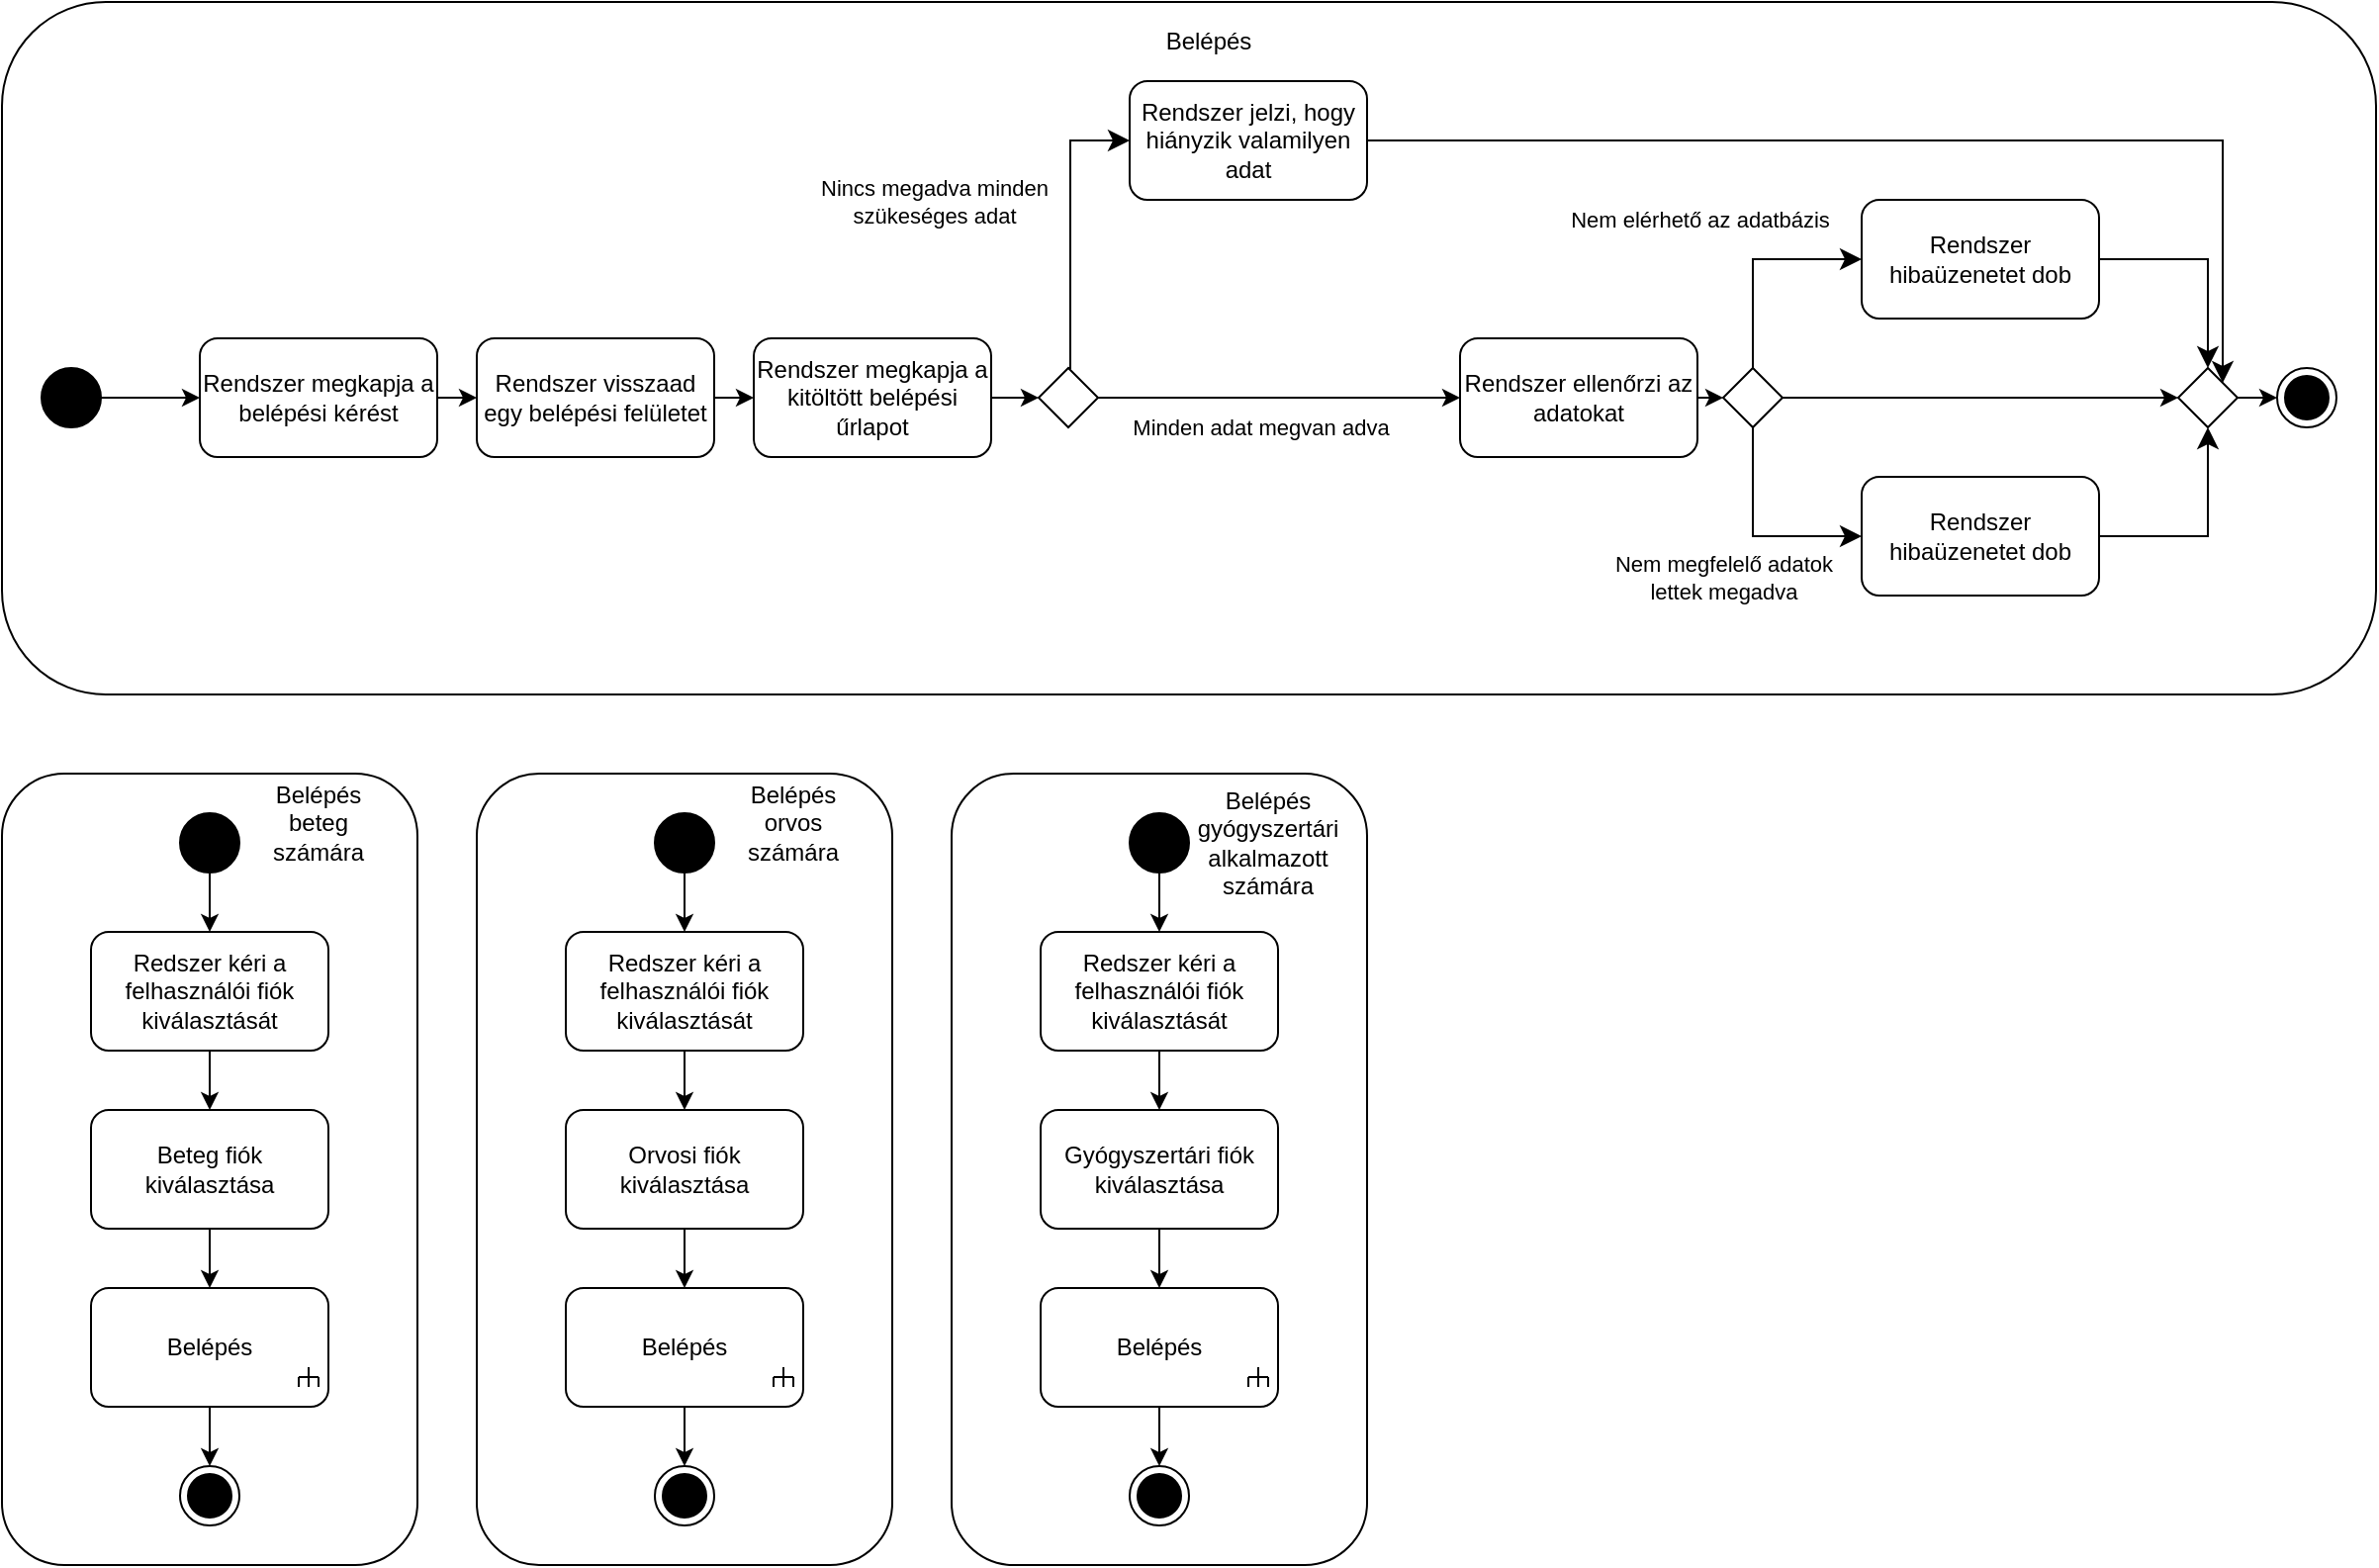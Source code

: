 <mxfile version="21.8.2" type="github">
  <diagram name="1 oldal" id="A5lsXJry7dlUo_Qo3VN9">
    <mxGraphModel dx="712" dy="790" grid="1" gridSize="10" guides="1" tooltips="1" connect="1" arrows="1" fold="1" page="1" pageScale="1" pageWidth="1654" pageHeight="2336" math="0" shadow="0">
      <root>
        <mxCell id="0" />
        <mxCell id="1" parent="0" />
        <mxCell id="WHd49a4zWyqVJ8gv68w5-19" value="" style="rounded=1;whiteSpace=wrap;html=1;" vertex="1" parent="1">
          <mxGeometry x="30" y="420" width="210" height="400" as="geometry" />
        </mxCell>
        <mxCell id="PKvca1slZynbOJYqbTlJ-1" value="" style="rounded=1;whiteSpace=wrap;html=1;" parent="1" vertex="1">
          <mxGeometry x="30" y="30" width="1200" height="350" as="geometry" />
        </mxCell>
        <mxCell id="PKvca1slZynbOJYqbTlJ-4" value="Belépés" style="text;html=1;strokeColor=none;fillColor=none;align=center;verticalAlign=middle;whiteSpace=wrap;rounded=0;" parent="1" vertex="1">
          <mxGeometry x="590" y="30" width="100" height="40" as="geometry" />
        </mxCell>
        <mxCell id="PKvca1slZynbOJYqbTlJ-5" value="" style="ellipse;fillColor=strokeColor;html=1;" parent="1" vertex="1">
          <mxGeometry x="50" y="215" width="30" height="30" as="geometry" />
        </mxCell>
        <mxCell id="PKvca1slZynbOJYqbTlJ-6" value="" style="endArrow=classic;html=1;rounded=0;exitX=1;exitY=0.5;exitDx=0;exitDy=0;entryX=0;entryY=0.5;entryDx=0;entryDy=0;" parent="1" source="PKvca1slZynbOJYqbTlJ-5" target="PKvca1slZynbOJYqbTlJ-7" edge="1">
          <mxGeometry width="50" height="50" relative="1" as="geometry">
            <mxPoint x="300" y="390" as="sourcePoint" />
            <mxPoint x="230" y="360" as="targetPoint" />
          </mxGeometry>
        </mxCell>
        <mxCell id="PKvca1slZynbOJYqbTlJ-7" value="Rendszer megkapja a belépési kérést" style="rounded=1;whiteSpace=wrap;html=1;" parent="1" vertex="1">
          <mxGeometry x="130" y="200" width="120" height="60" as="geometry" />
        </mxCell>
        <mxCell id="PKvca1slZynbOJYqbTlJ-8" value="Rendszer visszaad egy belépési felületet" style="rounded=1;whiteSpace=wrap;html=1;" parent="1" vertex="1">
          <mxGeometry x="270" y="200" width="120" height="60" as="geometry" />
        </mxCell>
        <mxCell id="PKvca1slZynbOJYqbTlJ-9" value="" style="endArrow=classic;html=1;rounded=0;exitX=1;exitY=0.5;exitDx=0;exitDy=0;entryX=0;entryY=0.5;entryDx=0;entryDy=0;" parent="1" source="PKvca1slZynbOJYqbTlJ-7" target="PKvca1slZynbOJYqbTlJ-8" edge="1">
          <mxGeometry width="50" height="50" relative="1" as="geometry">
            <mxPoint x="100" y="240" as="sourcePoint" />
            <mxPoint x="160" y="240" as="targetPoint" />
          </mxGeometry>
        </mxCell>
        <mxCell id="PKvca1slZynbOJYqbTlJ-10" value="Rendszer megkapja a kitöltött belépési űrlapot" style="rounded=1;whiteSpace=wrap;html=1;" parent="1" vertex="1">
          <mxGeometry x="410" y="200" width="120" height="60" as="geometry" />
        </mxCell>
        <mxCell id="PKvca1slZynbOJYqbTlJ-11" value="" style="endArrow=classic;html=1;rounded=0;exitX=1;exitY=0.5;exitDx=0;exitDy=0;entryX=0;entryY=0.5;entryDx=0;entryDy=0;" parent="1" source="PKvca1slZynbOJYqbTlJ-8" target="PKvca1slZynbOJYqbTlJ-10" edge="1">
          <mxGeometry width="50" height="50" relative="1" as="geometry">
            <mxPoint x="440" y="390" as="sourcePoint" />
            <mxPoint x="490" y="340" as="targetPoint" />
          </mxGeometry>
        </mxCell>
        <mxCell id="PKvca1slZynbOJYqbTlJ-12" value="Rendszer ellenőrzi az adatokat" style="rounded=1;whiteSpace=wrap;html=1;" parent="1" vertex="1">
          <mxGeometry x="767" y="200" width="120" height="60" as="geometry" />
        </mxCell>
        <mxCell id="PKvca1slZynbOJYqbTlJ-14" value="" style="ellipse;html=1;shape=endState;fillColor=strokeColor;" parent="1" vertex="1">
          <mxGeometry x="1180" y="215" width="30" height="30" as="geometry" />
        </mxCell>
        <mxCell id="KR95v1TRmi0__CUm9b0t-2" value="" style="rhombus;whiteSpace=wrap;html=1;" parent="1" vertex="1">
          <mxGeometry x="900" y="215" width="30" height="30" as="geometry" />
        </mxCell>
        <mxCell id="KR95v1TRmi0__CUm9b0t-4" value="Rendszer hibaüzenetet dob" style="rounded=1;whiteSpace=wrap;html=1;" parent="1" vertex="1">
          <mxGeometry x="970" y="130" width="120" height="60" as="geometry" />
        </mxCell>
        <mxCell id="KR95v1TRmi0__CUm9b0t-5" value="Rendszer hibaüzenetet dob" style="rounded=1;whiteSpace=wrap;html=1;" parent="1" vertex="1">
          <mxGeometry x="970" y="270" width="120" height="60" as="geometry" />
        </mxCell>
        <mxCell id="KR95v1TRmi0__CUm9b0t-6" value="" style="edgeStyle=segmentEdgeStyle;endArrow=classic;html=1;curved=0;rounded=0;endSize=8;startSize=8;exitX=0.5;exitY=0;exitDx=0;exitDy=0;entryX=0;entryY=0.5;entryDx=0;entryDy=0;" parent="1" source="KR95v1TRmi0__CUm9b0t-2" target="KR95v1TRmi0__CUm9b0t-4" edge="1">
          <mxGeometry width="50" height="50" relative="1" as="geometry">
            <mxPoint x="800" y="530" as="sourcePoint" />
            <mxPoint x="850" y="480" as="targetPoint" />
            <Array as="points">
              <mxPoint x="915" y="160" />
            </Array>
          </mxGeometry>
        </mxCell>
        <mxCell id="KR95v1TRmi0__CUm9b0t-31" value="Nem elérhető az adatbázis" style="edgeLabel;html=1;align=center;verticalAlign=middle;resizable=0;points=[];" parent="KR95v1TRmi0__CUm9b0t-6" vertex="1" connectable="0">
          <mxGeometry x="0.097" y="-3" relative="1" as="geometry">
            <mxPoint x="-33" y="-23" as="offset" />
          </mxGeometry>
        </mxCell>
        <mxCell id="KR95v1TRmi0__CUm9b0t-7" value="" style="edgeStyle=segmentEdgeStyle;endArrow=classic;html=1;curved=0;rounded=0;endSize=8;startSize=8;exitX=0.5;exitY=1;exitDx=0;exitDy=0;entryX=0;entryY=0.5;entryDx=0;entryDy=0;" parent="1" source="KR95v1TRmi0__CUm9b0t-2" target="KR95v1TRmi0__CUm9b0t-5" edge="1">
          <mxGeometry width="50" height="50" relative="1" as="geometry">
            <mxPoint x="875" y="385" as="sourcePoint" />
            <mxPoint x="930" y="330" as="targetPoint" />
            <Array as="points">
              <mxPoint x="915" y="300" />
            </Array>
          </mxGeometry>
        </mxCell>
        <mxCell id="KR95v1TRmi0__CUm9b0t-32" value="Nem megfelelő adatok&lt;br&gt;lettek megadva" style="edgeLabel;html=1;align=center;verticalAlign=middle;resizable=0;points=[];" parent="KR95v1TRmi0__CUm9b0t-7" vertex="1" connectable="0">
          <mxGeometry x="-0.357" y="4" relative="1" as="geometry">
            <mxPoint x="-19" y="40" as="offset" />
          </mxGeometry>
        </mxCell>
        <mxCell id="KR95v1TRmi0__CUm9b0t-8" value="" style="edgeStyle=segmentEdgeStyle;endArrow=classic;html=1;curved=0;rounded=0;endSize=8;startSize=8;exitX=1;exitY=0.5;exitDx=0;exitDy=0;entryX=0.5;entryY=0;entryDx=0;entryDy=0;" parent="1" source="KR95v1TRmi0__CUm9b0t-4" target="KR95v1TRmi0__CUm9b0t-9" edge="1">
          <mxGeometry width="50" height="50" relative="1" as="geometry">
            <mxPoint x="850" y="530" as="sourcePoint" />
            <mxPoint x="900" y="480" as="targetPoint" />
          </mxGeometry>
        </mxCell>
        <mxCell id="KR95v1TRmi0__CUm9b0t-9" value="" style="rhombus;whiteSpace=wrap;html=1;" parent="1" vertex="1">
          <mxGeometry x="1130" y="215" width="30" height="30" as="geometry" />
        </mxCell>
        <mxCell id="KR95v1TRmi0__CUm9b0t-13" value="" style="edgeStyle=segmentEdgeStyle;endArrow=classic;html=1;curved=0;rounded=0;endSize=8;startSize=8;exitX=1;exitY=0.5;exitDx=0;exitDy=0;entryX=0.5;entryY=1;entryDx=0;entryDy=0;" parent="1" source="KR95v1TRmi0__CUm9b0t-5" target="KR95v1TRmi0__CUm9b0t-9" edge="1">
          <mxGeometry width="50" height="50" relative="1" as="geometry">
            <mxPoint x="980" y="530" as="sourcePoint" />
            <mxPoint x="1030" y="480" as="targetPoint" />
          </mxGeometry>
        </mxCell>
        <mxCell id="KR95v1TRmi0__CUm9b0t-16" value="" style="rhombus;whiteSpace=wrap;html=1;" parent="1" vertex="1">
          <mxGeometry x="554" y="215" width="30" height="30" as="geometry" />
        </mxCell>
        <mxCell id="KR95v1TRmi0__CUm9b0t-17" value="" style="endArrow=classic;html=1;rounded=0;exitX=1;exitY=0.5;exitDx=0;exitDy=0;entryX=0;entryY=0.5;entryDx=0;entryDy=0;" parent="1" source="PKvca1slZynbOJYqbTlJ-10" target="KR95v1TRmi0__CUm9b0t-16" edge="1">
          <mxGeometry width="50" height="50" relative="1" as="geometry">
            <mxPoint x="680" y="530" as="sourcePoint" />
            <mxPoint x="730" y="480" as="targetPoint" />
          </mxGeometry>
        </mxCell>
        <mxCell id="KR95v1TRmi0__CUm9b0t-18" value="Rendszer jelzi, hogy hiányzik valamilyen adat" style="rounded=1;whiteSpace=wrap;html=1;" parent="1" vertex="1">
          <mxGeometry x="600" y="70" width="120" height="60" as="geometry" />
        </mxCell>
        <mxCell id="KR95v1TRmi0__CUm9b0t-20" value="" style="edgeStyle=segmentEdgeStyle;endArrow=classic;html=1;curved=0;rounded=0;endSize=8;startSize=8;exitX=0.5;exitY=0;exitDx=0;exitDy=0;entryX=0;entryY=0.5;entryDx=0;entryDy=0;" parent="1" source="KR95v1TRmi0__CUm9b0t-16" target="KR95v1TRmi0__CUm9b0t-18" edge="1">
          <mxGeometry width="50" height="50" relative="1" as="geometry">
            <mxPoint x="555" y="435" as="sourcePoint" />
            <mxPoint x="610" y="380" as="targetPoint" />
            <Array as="points">
              <mxPoint x="570" y="215" />
              <mxPoint x="570" y="100" />
            </Array>
          </mxGeometry>
        </mxCell>
        <mxCell id="KR95v1TRmi0__CUm9b0t-23" value="Nincs megadva minden&lt;br&gt;szükeséges adat" style="edgeLabel;html=1;align=center;verticalAlign=middle;resizable=0;points=[];" parent="KR95v1TRmi0__CUm9b0t-20" vertex="1" connectable="0">
          <mxGeometry x="-0.293" y="-4" relative="1" as="geometry">
            <mxPoint x="-73" y="-34" as="offset" />
          </mxGeometry>
        </mxCell>
        <mxCell id="KR95v1TRmi0__CUm9b0t-21" value="" style="edgeStyle=segmentEdgeStyle;endArrow=classic;html=1;curved=0;rounded=0;endSize=8;startSize=8;exitX=1;exitY=0.5;exitDx=0;exitDy=0;entryX=1;entryY=0;entryDx=0;entryDy=0;" parent="1" source="KR95v1TRmi0__CUm9b0t-18" target="KR95v1TRmi0__CUm9b0t-9" edge="1">
          <mxGeometry width="50" height="50" relative="1" as="geometry">
            <mxPoint x="579" y="225" as="sourcePoint" />
            <mxPoint x="610" y="180" as="targetPoint" />
            <Array as="points">
              <mxPoint x="720" y="100" />
              <mxPoint x="1153" y="100" />
            </Array>
          </mxGeometry>
        </mxCell>
        <mxCell id="KR95v1TRmi0__CUm9b0t-24" value="" style="endArrow=classic;html=1;rounded=0;exitX=1;exitY=0.5;exitDx=0;exitDy=0;entryX=0;entryY=0.5;entryDx=0;entryDy=0;" parent="1" source="KR95v1TRmi0__CUm9b0t-16" target="PKvca1slZynbOJYqbTlJ-12" edge="1">
          <mxGeometry width="50" height="50" relative="1" as="geometry">
            <mxPoint x="680" y="530" as="sourcePoint" />
            <mxPoint x="720" y="230" as="targetPoint" />
          </mxGeometry>
        </mxCell>
        <mxCell id="KR95v1TRmi0__CUm9b0t-25" value="Minden adat megvan adva" style="edgeLabel;html=1;align=center;verticalAlign=middle;resizable=0;points=[];" parent="KR95v1TRmi0__CUm9b0t-24" vertex="1" connectable="0">
          <mxGeometry x="-0.329" relative="1" as="geometry">
            <mxPoint x="20" y="15" as="offset" />
          </mxGeometry>
        </mxCell>
        <mxCell id="KR95v1TRmi0__CUm9b0t-28" value="" style="endArrow=classic;html=1;rounded=0;exitX=1;exitY=0.5;exitDx=0;exitDy=0;entryX=0;entryY=0.5;entryDx=0;entryDy=0;" parent="1" source="KR95v1TRmi0__CUm9b0t-9" target="PKvca1slZynbOJYqbTlJ-14" edge="1">
          <mxGeometry width="50" height="50" relative="1" as="geometry">
            <mxPoint x="680" y="530" as="sourcePoint" />
            <mxPoint x="730" y="480" as="targetPoint" />
          </mxGeometry>
        </mxCell>
        <mxCell id="KR95v1TRmi0__CUm9b0t-29" value="" style="endArrow=classic;html=1;rounded=0;exitX=1;exitY=0.5;exitDx=0;exitDy=0;entryX=0;entryY=0.5;entryDx=0;entryDy=0;" parent="1" source="PKvca1slZynbOJYqbTlJ-12" target="KR95v1TRmi0__CUm9b0t-2" edge="1">
          <mxGeometry width="50" height="50" relative="1" as="geometry">
            <mxPoint x="680" y="530" as="sourcePoint" />
            <mxPoint x="730" y="480" as="targetPoint" />
          </mxGeometry>
        </mxCell>
        <mxCell id="KR95v1TRmi0__CUm9b0t-30" value="" style="endArrow=classic;html=1;rounded=0;exitX=1;exitY=0.5;exitDx=0;exitDy=0;entryX=0;entryY=0.5;entryDx=0;entryDy=0;" parent="1" source="KR95v1TRmi0__CUm9b0t-2" target="KR95v1TRmi0__CUm9b0t-9" edge="1">
          <mxGeometry width="50" height="50" relative="1" as="geometry">
            <mxPoint x="680" y="530" as="sourcePoint" />
            <mxPoint x="730" y="480" as="targetPoint" />
          </mxGeometry>
        </mxCell>
        <mxCell id="WHd49a4zWyqVJ8gv68w5-1" value="" style="ellipse;fillColor=strokeColor;html=1;" vertex="1" parent="1">
          <mxGeometry x="120" y="440" width="30" height="30" as="geometry" />
        </mxCell>
        <mxCell id="WHd49a4zWyqVJ8gv68w5-9" value="Redszer kéri a felhasználói fiók kiválasztását" style="rounded=1;whiteSpace=wrap;html=1;" vertex="1" parent="1">
          <mxGeometry x="75" y="500" width="120" height="60" as="geometry" />
        </mxCell>
        <mxCell id="WHd49a4zWyqVJ8gv68w5-10" value="" style="endArrow=classic;html=1;rounded=0;exitX=0.5;exitY=1;exitDx=0;exitDy=0;entryX=0.5;entryY=0;entryDx=0;entryDy=0;" edge="1" parent="1" source="WHd49a4zWyqVJ8gv68w5-1" target="WHd49a4zWyqVJ8gv68w5-9">
          <mxGeometry width="50" height="50" relative="1" as="geometry">
            <mxPoint x="180" y="490" as="sourcePoint" />
            <mxPoint x="230" y="440" as="targetPoint" />
          </mxGeometry>
        </mxCell>
        <mxCell id="WHd49a4zWyqVJ8gv68w5-13" value="Beteg fiók kiválasztása" style="rounded=1;whiteSpace=wrap;html=1;" vertex="1" parent="1">
          <mxGeometry x="75" y="590" width="120" height="60" as="geometry" />
        </mxCell>
        <mxCell id="WHd49a4zWyqVJ8gv68w5-14" value="" style="group" vertex="1" connectable="0" parent="1">
          <mxGeometry x="75" y="680" width="120" height="60" as="geometry" />
        </mxCell>
        <mxCell id="WHd49a4zWyqVJ8gv68w5-12" value="Belépés" style="rounded=1;whiteSpace=wrap;html=1;" vertex="1" parent="WHd49a4zWyqVJ8gv68w5-14">
          <mxGeometry width="120" height="60" as="geometry" />
        </mxCell>
        <mxCell id="WHd49a4zWyqVJ8gv68w5-8" value="" style="group" vertex="1" connectable="0" parent="WHd49a4zWyqVJ8gv68w5-14">
          <mxGeometry x="105" y="40" width="10" height="10" as="geometry" />
        </mxCell>
        <mxCell id="WHd49a4zWyqVJ8gv68w5-2" value="" style="endArrow=none;html=1;rounded=0;" edge="1" parent="WHd49a4zWyqVJ8gv68w5-8">
          <mxGeometry width="50" height="50" relative="1" as="geometry">
            <mxPoint x="5" as="sourcePoint" />
            <mxPoint x="5" y="5" as="targetPoint" />
          </mxGeometry>
        </mxCell>
        <mxCell id="WHd49a4zWyqVJ8gv68w5-3" value="" style="endArrow=none;html=1;rounded=0;" edge="1" parent="WHd49a4zWyqVJ8gv68w5-8">
          <mxGeometry width="50" height="50" relative="1" as="geometry">
            <mxPoint x="5" y="5" as="sourcePoint" />
            <mxPoint x="5" y="10" as="targetPoint" />
          </mxGeometry>
        </mxCell>
        <mxCell id="WHd49a4zWyqVJ8gv68w5-4" value="" style="endArrow=none;html=1;rounded=0;" edge="1" parent="WHd49a4zWyqVJ8gv68w5-8">
          <mxGeometry width="50" height="50" relative="1" as="geometry">
            <mxPoint x="5" y="5" as="sourcePoint" />
            <mxPoint y="5" as="targetPoint" />
          </mxGeometry>
        </mxCell>
        <mxCell id="WHd49a4zWyqVJ8gv68w5-5" value="" style="endArrow=none;html=1;rounded=0;" edge="1" parent="WHd49a4zWyqVJ8gv68w5-8">
          <mxGeometry width="50" height="50" relative="1" as="geometry">
            <mxPoint x="10" y="5" as="sourcePoint" />
            <mxPoint x="5" y="5" as="targetPoint" />
            <Array as="points" />
          </mxGeometry>
        </mxCell>
        <mxCell id="WHd49a4zWyqVJ8gv68w5-6" value="" style="endArrow=none;html=1;rounded=0;" edge="1" parent="WHd49a4zWyqVJ8gv68w5-8">
          <mxGeometry width="50" height="50" relative="1" as="geometry">
            <mxPoint y="5" as="sourcePoint" />
            <mxPoint y="10" as="targetPoint" />
          </mxGeometry>
        </mxCell>
        <mxCell id="WHd49a4zWyqVJ8gv68w5-7" value="" style="endArrow=none;html=1;rounded=0;" edge="1" parent="WHd49a4zWyqVJ8gv68w5-8">
          <mxGeometry width="50" height="50" relative="1" as="geometry">
            <mxPoint x="10" y="5" as="sourcePoint" />
            <mxPoint x="10" y="10" as="targetPoint" />
          </mxGeometry>
        </mxCell>
        <mxCell id="WHd49a4zWyqVJ8gv68w5-15" value="" style="endArrow=classic;html=1;rounded=0;exitX=0.5;exitY=1;exitDx=0;exitDy=0;entryX=0.5;entryY=0;entryDx=0;entryDy=0;" edge="1" parent="1" source="WHd49a4zWyqVJ8gv68w5-9" target="WHd49a4zWyqVJ8gv68w5-13">
          <mxGeometry width="50" height="50" relative="1" as="geometry">
            <mxPoint x="145" y="480" as="sourcePoint" />
            <mxPoint x="145" y="510" as="targetPoint" />
          </mxGeometry>
        </mxCell>
        <mxCell id="WHd49a4zWyqVJ8gv68w5-16" value="" style="endArrow=classic;html=1;rounded=0;exitX=0.5;exitY=1;exitDx=0;exitDy=0;entryX=0.5;entryY=0;entryDx=0;entryDy=0;" edge="1" parent="1" source="WHd49a4zWyqVJ8gv68w5-13" target="WHd49a4zWyqVJ8gv68w5-12">
          <mxGeometry width="50" height="50" relative="1" as="geometry">
            <mxPoint x="145" y="570" as="sourcePoint" />
            <mxPoint x="145" y="600" as="targetPoint" />
          </mxGeometry>
        </mxCell>
        <mxCell id="WHd49a4zWyqVJ8gv68w5-17" value="" style="ellipse;html=1;shape=endState;fillColor=strokeColor;" vertex="1" parent="1">
          <mxGeometry x="120" y="770" width="30" height="30" as="geometry" />
        </mxCell>
        <mxCell id="WHd49a4zWyqVJ8gv68w5-18" value="" style="endArrow=classic;html=1;rounded=0;exitX=0.5;exitY=1;exitDx=0;exitDy=0;entryX=0.5;entryY=0;entryDx=0;entryDy=0;" edge="1" parent="1" source="WHd49a4zWyqVJ8gv68w5-12" target="WHd49a4zWyqVJ8gv68w5-17">
          <mxGeometry width="50" height="50" relative="1" as="geometry">
            <mxPoint x="145" y="660" as="sourcePoint" />
            <mxPoint x="145" y="690" as="targetPoint" />
          </mxGeometry>
        </mxCell>
        <mxCell id="WHd49a4zWyqVJ8gv68w5-20" value="Belépés beteg számára" style="text;html=1;strokeColor=none;fillColor=none;align=center;verticalAlign=middle;whiteSpace=wrap;rounded=0;" vertex="1" parent="1">
          <mxGeometry x="160" y="430" width="60" height="30" as="geometry" />
        </mxCell>
        <mxCell id="WHd49a4zWyqVJ8gv68w5-21" value="" style="rounded=1;whiteSpace=wrap;html=1;" vertex="1" parent="1">
          <mxGeometry x="270" y="420" width="210" height="400" as="geometry" />
        </mxCell>
        <mxCell id="WHd49a4zWyqVJ8gv68w5-22" value="" style="ellipse;fillColor=strokeColor;html=1;" vertex="1" parent="1">
          <mxGeometry x="360" y="440" width="30" height="30" as="geometry" />
        </mxCell>
        <mxCell id="WHd49a4zWyqVJ8gv68w5-23" value="Redszer kéri a felhasználói fiók kiválasztását" style="rounded=1;whiteSpace=wrap;html=1;" vertex="1" parent="1">
          <mxGeometry x="315" y="500" width="120" height="60" as="geometry" />
        </mxCell>
        <mxCell id="WHd49a4zWyqVJ8gv68w5-24" value="" style="endArrow=classic;html=1;rounded=0;exitX=0.5;exitY=1;exitDx=0;exitDy=0;entryX=0.5;entryY=0;entryDx=0;entryDy=0;" edge="1" parent="1" source="WHd49a4zWyqVJ8gv68w5-22" target="WHd49a4zWyqVJ8gv68w5-23">
          <mxGeometry width="50" height="50" relative="1" as="geometry">
            <mxPoint x="420" y="490" as="sourcePoint" />
            <mxPoint x="470" y="440" as="targetPoint" />
          </mxGeometry>
        </mxCell>
        <mxCell id="WHd49a4zWyqVJ8gv68w5-25" value="Orvosi fiók kiválasztása" style="rounded=1;whiteSpace=wrap;html=1;" vertex="1" parent="1">
          <mxGeometry x="315" y="590" width="120" height="60" as="geometry" />
        </mxCell>
        <mxCell id="WHd49a4zWyqVJ8gv68w5-26" value="" style="group" vertex="1" connectable="0" parent="1">
          <mxGeometry x="315" y="680" width="120" height="60" as="geometry" />
        </mxCell>
        <mxCell id="WHd49a4zWyqVJ8gv68w5-27" value="Belépés" style="rounded=1;whiteSpace=wrap;html=1;" vertex="1" parent="WHd49a4zWyqVJ8gv68w5-26">
          <mxGeometry width="120" height="60" as="geometry" />
        </mxCell>
        <mxCell id="WHd49a4zWyqVJ8gv68w5-28" value="" style="group" vertex="1" connectable="0" parent="WHd49a4zWyqVJ8gv68w5-26">
          <mxGeometry x="105" y="40" width="10" height="10" as="geometry" />
        </mxCell>
        <mxCell id="WHd49a4zWyqVJ8gv68w5-29" value="" style="endArrow=none;html=1;rounded=0;" edge="1" parent="WHd49a4zWyqVJ8gv68w5-28">
          <mxGeometry width="50" height="50" relative="1" as="geometry">
            <mxPoint x="5" as="sourcePoint" />
            <mxPoint x="5" y="5" as="targetPoint" />
          </mxGeometry>
        </mxCell>
        <mxCell id="WHd49a4zWyqVJ8gv68w5-30" value="" style="endArrow=none;html=1;rounded=0;" edge="1" parent="WHd49a4zWyqVJ8gv68w5-28">
          <mxGeometry width="50" height="50" relative="1" as="geometry">
            <mxPoint x="5" y="5" as="sourcePoint" />
            <mxPoint x="5" y="10" as="targetPoint" />
          </mxGeometry>
        </mxCell>
        <mxCell id="WHd49a4zWyqVJ8gv68w5-31" value="" style="endArrow=none;html=1;rounded=0;" edge="1" parent="WHd49a4zWyqVJ8gv68w5-28">
          <mxGeometry width="50" height="50" relative="1" as="geometry">
            <mxPoint x="5" y="5" as="sourcePoint" />
            <mxPoint y="5" as="targetPoint" />
          </mxGeometry>
        </mxCell>
        <mxCell id="WHd49a4zWyqVJ8gv68w5-32" value="" style="endArrow=none;html=1;rounded=0;" edge="1" parent="WHd49a4zWyqVJ8gv68w5-28">
          <mxGeometry width="50" height="50" relative="1" as="geometry">
            <mxPoint x="10" y="5" as="sourcePoint" />
            <mxPoint x="5" y="5" as="targetPoint" />
            <Array as="points" />
          </mxGeometry>
        </mxCell>
        <mxCell id="WHd49a4zWyqVJ8gv68w5-33" value="" style="endArrow=none;html=1;rounded=0;" edge="1" parent="WHd49a4zWyqVJ8gv68w5-28">
          <mxGeometry width="50" height="50" relative="1" as="geometry">
            <mxPoint y="5" as="sourcePoint" />
            <mxPoint y="10" as="targetPoint" />
          </mxGeometry>
        </mxCell>
        <mxCell id="WHd49a4zWyqVJ8gv68w5-34" value="" style="endArrow=none;html=1;rounded=0;" edge="1" parent="WHd49a4zWyqVJ8gv68w5-28">
          <mxGeometry width="50" height="50" relative="1" as="geometry">
            <mxPoint x="10" y="5" as="sourcePoint" />
            <mxPoint x="10" y="10" as="targetPoint" />
          </mxGeometry>
        </mxCell>
        <mxCell id="WHd49a4zWyqVJ8gv68w5-35" value="" style="endArrow=classic;html=1;rounded=0;exitX=0.5;exitY=1;exitDx=0;exitDy=0;entryX=0.5;entryY=0;entryDx=0;entryDy=0;" edge="1" parent="1" source="WHd49a4zWyqVJ8gv68w5-23" target="WHd49a4zWyqVJ8gv68w5-25">
          <mxGeometry width="50" height="50" relative="1" as="geometry">
            <mxPoint x="385" y="480" as="sourcePoint" />
            <mxPoint x="385" y="510" as="targetPoint" />
          </mxGeometry>
        </mxCell>
        <mxCell id="WHd49a4zWyqVJ8gv68w5-36" value="" style="endArrow=classic;html=1;rounded=0;exitX=0.5;exitY=1;exitDx=0;exitDy=0;entryX=0.5;entryY=0;entryDx=0;entryDy=0;" edge="1" parent="1" source="WHd49a4zWyqVJ8gv68w5-25" target="WHd49a4zWyqVJ8gv68w5-27">
          <mxGeometry width="50" height="50" relative="1" as="geometry">
            <mxPoint x="385" y="570" as="sourcePoint" />
            <mxPoint x="385" y="600" as="targetPoint" />
          </mxGeometry>
        </mxCell>
        <mxCell id="WHd49a4zWyqVJ8gv68w5-37" value="" style="ellipse;html=1;shape=endState;fillColor=strokeColor;" vertex="1" parent="1">
          <mxGeometry x="360" y="770" width="30" height="30" as="geometry" />
        </mxCell>
        <mxCell id="WHd49a4zWyqVJ8gv68w5-38" value="" style="endArrow=classic;html=1;rounded=0;exitX=0.5;exitY=1;exitDx=0;exitDy=0;entryX=0.5;entryY=0;entryDx=0;entryDy=0;" edge="1" parent="1" source="WHd49a4zWyqVJ8gv68w5-27" target="WHd49a4zWyqVJ8gv68w5-37">
          <mxGeometry width="50" height="50" relative="1" as="geometry">
            <mxPoint x="385" y="660" as="sourcePoint" />
            <mxPoint x="385" y="690" as="targetPoint" />
          </mxGeometry>
        </mxCell>
        <mxCell id="WHd49a4zWyqVJ8gv68w5-39" value="Belépés orvos számára" style="text;html=1;strokeColor=none;fillColor=none;align=center;verticalAlign=middle;whiteSpace=wrap;rounded=0;" vertex="1" parent="1">
          <mxGeometry x="400" y="430" width="60" height="30" as="geometry" />
        </mxCell>
        <mxCell id="WHd49a4zWyqVJ8gv68w5-40" value="" style="rounded=1;whiteSpace=wrap;html=1;" vertex="1" parent="1">
          <mxGeometry x="510" y="420" width="210" height="400" as="geometry" />
        </mxCell>
        <mxCell id="WHd49a4zWyqVJ8gv68w5-41" value="" style="ellipse;fillColor=strokeColor;html=1;" vertex="1" parent="1">
          <mxGeometry x="600" y="440" width="30" height="30" as="geometry" />
        </mxCell>
        <mxCell id="WHd49a4zWyqVJ8gv68w5-42" value="Redszer kéri a felhasználói fiók kiválasztását" style="rounded=1;whiteSpace=wrap;html=1;" vertex="1" parent="1">
          <mxGeometry x="555" y="500" width="120" height="60" as="geometry" />
        </mxCell>
        <mxCell id="WHd49a4zWyqVJ8gv68w5-43" value="" style="endArrow=classic;html=1;rounded=0;exitX=0.5;exitY=1;exitDx=0;exitDy=0;entryX=0.5;entryY=0;entryDx=0;entryDy=0;" edge="1" parent="1" source="WHd49a4zWyqVJ8gv68w5-41" target="WHd49a4zWyqVJ8gv68w5-42">
          <mxGeometry width="50" height="50" relative="1" as="geometry">
            <mxPoint x="660" y="490" as="sourcePoint" />
            <mxPoint x="710" y="440" as="targetPoint" />
          </mxGeometry>
        </mxCell>
        <mxCell id="WHd49a4zWyqVJ8gv68w5-44" value="Gyógyszertári fiók kiválasztása" style="rounded=1;whiteSpace=wrap;html=1;" vertex="1" parent="1">
          <mxGeometry x="555" y="590" width="120" height="60" as="geometry" />
        </mxCell>
        <mxCell id="WHd49a4zWyqVJ8gv68w5-45" value="" style="group" vertex="1" connectable="0" parent="1">
          <mxGeometry x="555" y="680" width="120" height="60" as="geometry" />
        </mxCell>
        <mxCell id="WHd49a4zWyqVJ8gv68w5-46" value="Belépés" style="rounded=1;whiteSpace=wrap;html=1;" vertex="1" parent="WHd49a4zWyqVJ8gv68w5-45">
          <mxGeometry width="120" height="60" as="geometry" />
        </mxCell>
        <mxCell id="WHd49a4zWyqVJ8gv68w5-47" value="" style="group" vertex="1" connectable="0" parent="WHd49a4zWyqVJ8gv68w5-45">
          <mxGeometry x="105" y="40" width="10" height="10" as="geometry" />
        </mxCell>
        <mxCell id="WHd49a4zWyqVJ8gv68w5-48" value="" style="endArrow=none;html=1;rounded=0;" edge="1" parent="WHd49a4zWyqVJ8gv68w5-47">
          <mxGeometry width="50" height="50" relative="1" as="geometry">
            <mxPoint x="5" as="sourcePoint" />
            <mxPoint x="5" y="5" as="targetPoint" />
          </mxGeometry>
        </mxCell>
        <mxCell id="WHd49a4zWyqVJ8gv68w5-49" value="" style="endArrow=none;html=1;rounded=0;" edge="1" parent="WHd49a4zWyqVJ8gv68w5-47">
          <mxGeometry width="50" height="50" relative="1" as="geometry">
            <mxPoint x="5" y="5" as="sourcePoint" />
            <mxPoint x="5" y="10" as="targetPoint" />
          </mxGeometry>
        </mxCell>
        <mxCell id="WHd49a4zWyqVJ8gv68w5-50" value="" style="endArrow=none;html=1;rounded=0;" edge="1" parent="WHd49a4zWyqVJ8gv68w5-47">
          <mxGeometry width="50" height="50" relative="1" as="geometry">
            <mxPoint x="5" y="5" as="sourcePoint" />
            <mxPoint y="5" as="targetPoint" />
          </mxGeometry>
        </mxCell>
        <mxCell id="WHd49a4zWyqVJ8gv68w5-51" value="" style="endArrow=none;html=1;rounded=0;" edge="1" parent="WHd49a4zWyqVJ8gv68w5-47">
          <mxGeometry width="50" height="50" relative="1" as="geometry">
            <mxPoint x="10" y="5" as="sourcePoint" />
            <mxPoint x="5" y="5" as="targetPoint" />
            <Array as="points" />
          </mxGeometry>
        </mxCell>
        <mxCell id="WHd49a4zWyqVJ8gv68w5-52" value="" style="endArrow=none;html=1;rounded=0;" edge="1" parent="WHd49a4zWyqVJ8gv68w5-47">
          <mxGeometry width="50" height="50" relative="1" as="geometry">
            <mxPoint y="5" as="sourcePoint" />
            <mxPoint y="10" as="targetPoint" />
          </mxGeometry>
        </mxCell>
        <mxCell id="WHd49a4zWyqVJ8gv68w5-53" value="" style="endArrow=none;html=1;rounded=0;" edge="1" parent="WHd49a4zWyqVJ8gv68w5-47">
          <mxGeometry width="50" height="50" relative="1" as="geometry">
            <mxPoint x="10" y="5" as="sourcePoint" />
            <mxPoint x="10" y="10" as="targetPoint" />
          </mxGeometry>
        </mxCell>
        <mxCell id="WHd49a4zWyqVJ8gv68w5-54" value="" style="endArrow=classic;html=1;rounded=0;exitX=0.5;exitY=1;exitDx=0;exitDy=0;entryX=0.5;entryY=0;entryDx=0;entryDy=0;" edge="1" parent="1" source="WHd49a4zWyqVJ8gv68w5-42" target="WHd49a4zWyqVJ8gv68w5-44">
          <mxGeometry width="50" height="50" relative="1" as="geometry">
            <mxPoint x="625" y="480" as="sourcePoint" />
            <mxPoint x="625" y="510" as="targetPoint" />
          </mxGeometry>
        </mxCell>
        <mxCell id="WHd49a4zWyqVJ8gv68w5-55" value="" style="endArrow=classic;html=1;rounded=0;exitX=0.5;exitY=1;exitDx=0;exitDy=0;entryX=0.5;entryY=0;entryDx=0;entryDy=0;" edge="1" parent="1" source="WHd49a4zWyqVJ8gv68w5-44" target="WHd49a4zWyqVJ8gv68w5-46">
          <mxGeometry width="50" height="50" relative="1" as="geometry">
            <mxPoint x="625" y="570" as="sourcePoint" />
            <mxPoint x="625" y="600" as="targetPoint" />
          </mxGeometry>
        </mxCell>
        <mxCell id="WHd49a4zWyqVJ8gv68w5-56" value="" style="ellipse;html=1;shape=endState;fillColor=strokeColor;" vertex="1" parent="1">
          <mxGeometry x="600" y="770" width="30" height="30" as="geometry" />
        </mxCell>
        <mxCell id="WHd49a4zWyqVJ8gv68w5-57" value="" style="endArrow=classic;html=1;rounded=0;exitX=0.5;exitY=1;exitDx=0;exitDy=0;entryX=0.5;entryY=0;entryDx=0;entryDy=0;" edge="1" parent="1" source="WHd49a4zWyqVJ8gv68w5-46" target="WHd49a4zWyqVJ8gv68w5-56">
          <mxGeometry width="50" height="50" relative="1" as="geometry">
            <mxPoint x="625" y="660" as="sourcePoint" />
            <mxPoint x="625" y="690" as="targetPoint" />
          </mxGeometry>
        </mxCell>
        <mxCell id="WHd49a4zWyqVJ8gv68w5-58" value="Belépés gyógyszertári alkalmazott számára" style="text;html=1;strokeColor=none;fillColor=none;align=center;verticalAlign=middle;whiteSpace=wrap;rounded=0;" vertex="1" parent="1">
          <mxGeometry x="640" y="440" width="60" height="30" as="geometry" />
        </mxCell>
      </root>
    </mxGraphModel>
  </diagram>
</mxfile>
